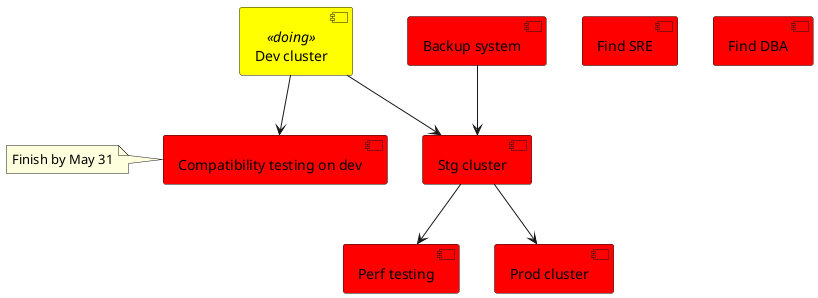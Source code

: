 @startuml
skinparam component {
	backgroundColor<<done>> Green
	backgroundColor<<doing>> Yellow
	backgroundColor Red
}
[Dev cluster] <<doing>>
[Compatibility testing on dev]
note left: Finish by May 31

[Backup system] --> [Stg cluster]
[Dev cluster] --> [Compatibility testing on dev]
[Dev cluster] --> [Stg cluster]
[Stg cluster] --> [Perf testing]
[Stg cluster] --> [Prod cluster]
[Find SRE] 
[Find DBA] 
@enduml


@startuml
skinparam component {
	backgroundColor<<done>> Green
	backgroundColor<<doing>> Yellow
	backgroundColor Red
}
[Monitoring PoC]<<done>> 
note left: Shinno
[Dev cluster setup]<<doing>>
note left: George, ETA?
[Dev migration]
note left: George
[Backup PoC] <<doing>>
note left: Shinno, ETA?

[Monitoring PoC] --> [Monitoring design] 
[Dev cluster setup] --> [Dev migration]
[Dev migration] --> [Migration design]
[Backup PoC] --> [Backup design] 
[Backup design] --> [Stg cluster]
[Monitoring design] --> [Stg cluster]
[Migration design] --> [Stg cluster]
@enduml

